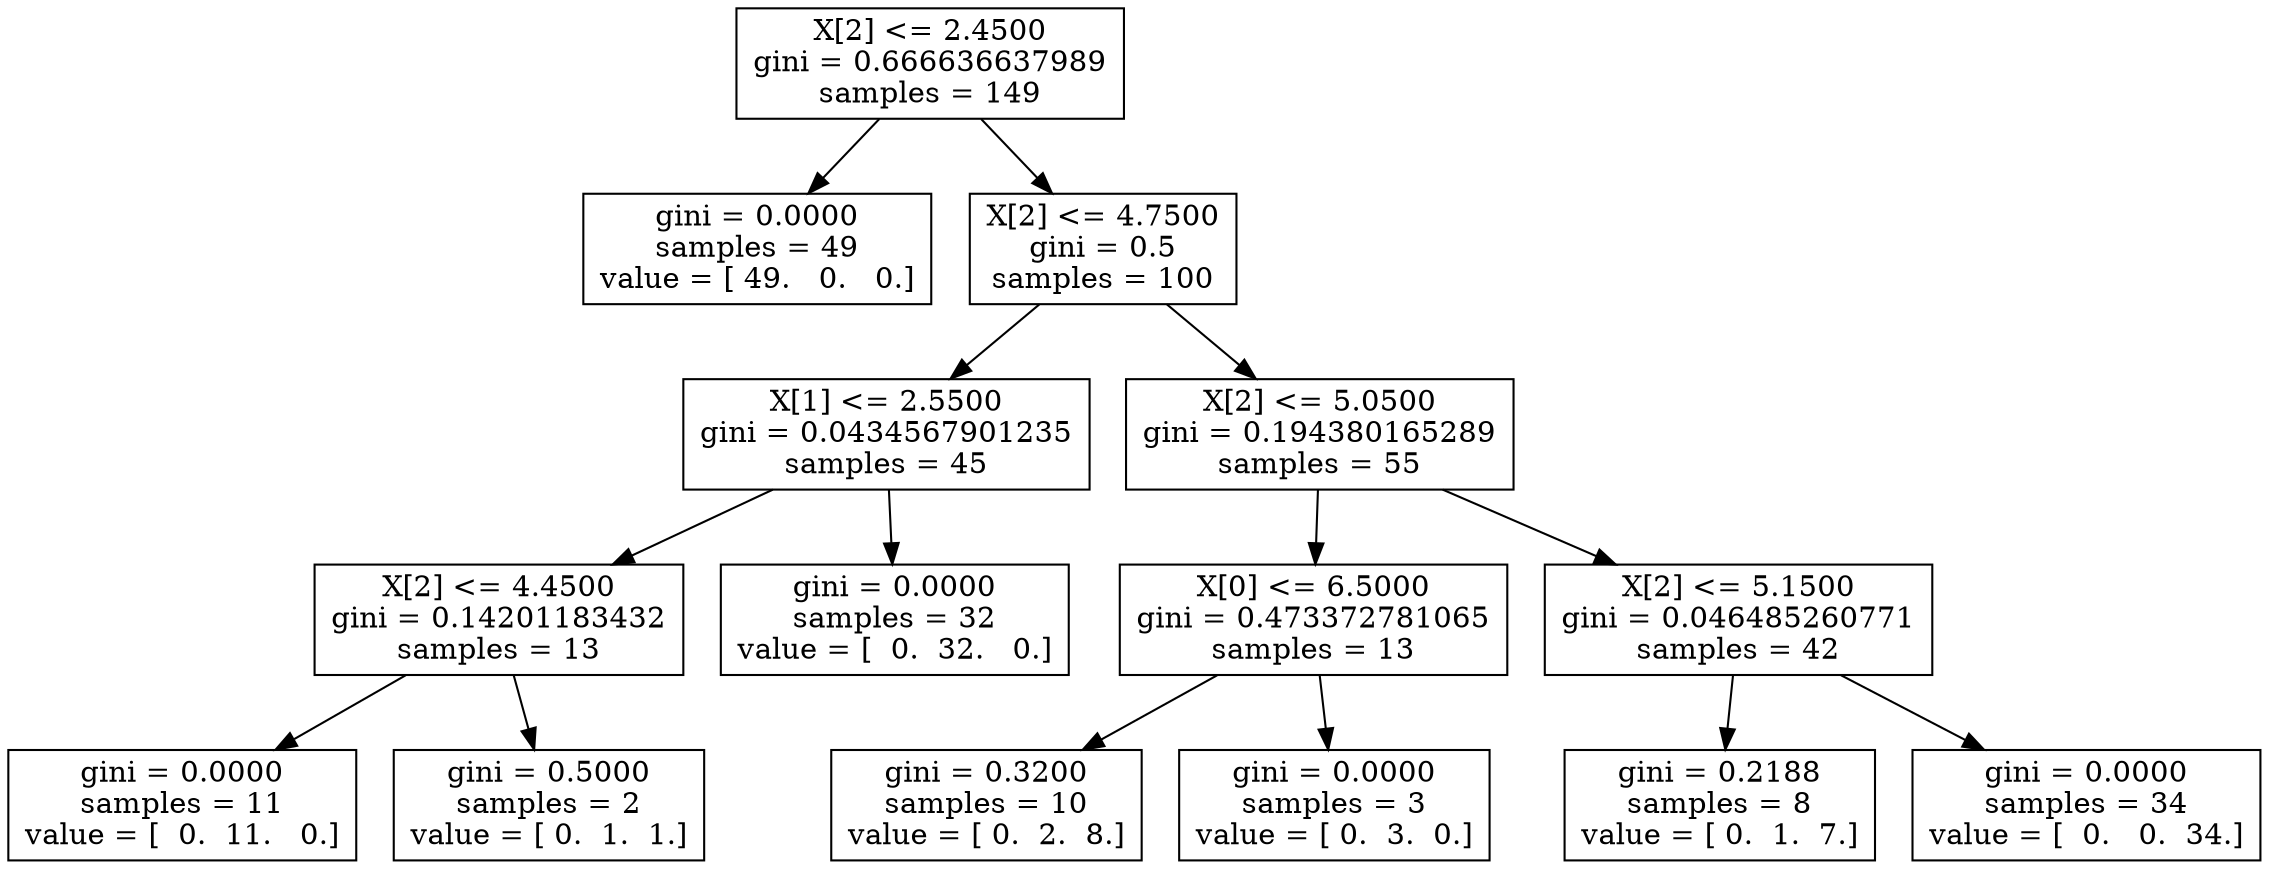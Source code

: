 digraph Tree {
0 [label="X[2] <= 2.4500\ngini = 0.666636637989\nsamples = 149", shape="box"] ;
1 [label="gini = 0.0000\nsamples = 49\nvalue = [ 49.   0.   0.]", shape="box"] ;
0 -> 1 ;
2 [label="X[2] <= 4.7500\ngini = 0.5\nsamples = 100", shape="box"] ;
0 -> 2 ;
3 [label="X[1] <= 2.5500\ngini = 0.0434567901235\nsamples = 45", shape="box"] ;
2 -> 3 ;
4 [label="X[2] <= 4.4500\ngini = 0.14201183432\nsamples = 13", shape="box"] ;
3 -> 4 ;
5 [label="gini = 0.0000\nsamples = 11\nvalue = [  0.  11.   0.]", shape="box"] ;
4 -> 5 ;
6 [label="gini = 0.5000\nsamples = 2\nvalue = [ 0.  1.  1.]", shape="box"] ;
4 -> 6 ;
7 [label="gini = 0.0000\nsamples = 32\nvalue = [  0.  32.   0.]", shape="box"] ;
3 -> 7 ;
8 [label="X[2] <= 5.0500\ngini = 0.194380165289\nsamples = 55", shape="box"] ;
2 -> 8 ;
9 [label="X[0] <= 6.5000\ngini = 0.473372781065\nsamples = 13", shape="box"] ;
8 -> 9 ;
10 [label="gini = 0.3200\nsamples = 10\nvalue = [ 0.  2.  8.]", shape="box"] ;
9 -> 10 ;
11 [label="gini = 0.0000\nsamples = 3\nvalue = [ 0.  3.  0.]", shape="box"] ;
9 -> 11 ;
12 [label="X[2] <= 5.1500\ngini = 0.046485260771\nsamples = 42", shape="box"] ;
8 -> 12 ;
13 [label="gini = 0.2188\nsamples = 8\nvalue = [ 0.  1.  7.]", shape="box"] ;
12 -> 13 ;
14 [label="gini = 0.0000\nsamples = 34\nvalue = [  0.   0.  34.]", shape="box"] ;
12 -> 14 ;
}